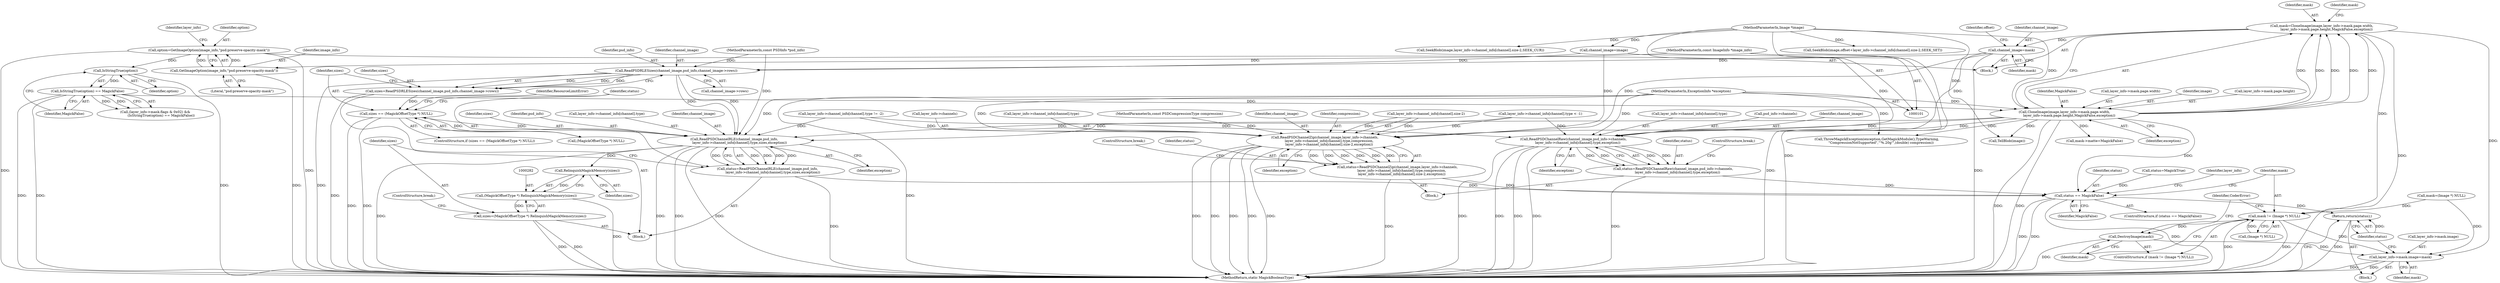 digraph "1_ImageMagick_7f2dc7a1afc067d0c89f12c82bcdec0445fb1b94@pointer" {
"1000187" [label="(Call,mask=CloneImage(image,layer_info->mask.page.width,\n         layer_info->mask.page.height,MagickFalse,exception))"];
"1000189" [label="(Call,CloneImage(image,layer_info->mask.page.width,\n         layer_info->mask.page.height,MagickFalse,exception))"];
"1000102" [label="(MethodParameterIn,Image *image)"];
"1000168" [label="(Call,IsStringTrue(option) == MagickFalse)"];
"1000169" [label="(Call,IsStringTrue(option))"];
"1000135" [label="(Call,option=GetImageOption(image_info,\"psd:preserve-opacity-mask\"))"];
"1000137" [label="(Call,GetImageOption(image_info,\"psd:preserve-opacity-mask\"))"];
"1000103" [label="(MethodParameterIn,const ImageInfo *image_info)"];
"1000108" [label="(MethodParameterIn,ExceptionInfo *exception)"];
"1000212" [label="(Call,channel_image=mask)"];
"1000228" [label="(Call,ReadPSDChannelRaw(channel_image,psd_info->channels,\n        layer_info->channel_info[channel].type,exception))"];
"1000226" [label="(Call,status=ReadPSDChannelRaw(channel_image,psd_info->channels,\n        layer_info->channel_info[channel].type,exception))"];
"1000342" [label="(Call,status == MagickFalse)"];
"1000367" [label="(Return,return(status);)"];
"1000247" [label="(Call,ReadPSDRLESizes(channel_image,psd_info,channel_image->rows))"];
"1000245" [label="(Call,sizes=ReadPSDRLESizes(channel_image,psd_info,channel_image->rows))"];
"1000254" [label="(Call,sizes == (MagickOffsetType *) NULL)"];
"1000267" [label="(Call,ReadPSDChannelRLE(channel_image,psd_info,\n          layer_info->channel_info[channel].type,sizes,exception))"];
"1000265" [label="(Call,status=ReadPSDChannelRLE(channel_image,psd_info,\n          layer_info->channel_info[channel].type,sizes,exception))"];
"1000283" [label="(Call,RelinquishMagickMemory(sizes))"];
"1000281" [label="(Call,(MagickOffsetType *) RelinquishMagickMemory(sizes))"];
"1000279" [label="(Call,sizes=(MagickOffsetType *) RelinquishMagickMemory(sizes))"];
"1000290" [label="(Call,ReadPSDChannelZip(channel_image,layer_info->channels,\n        layer_info->channel_info[channel].type,compression,\n        layer_info->channel_info[channel].size-2,exception))"];
"1000288" [label="(Call,status=ReadPSDChannelZip(channel_image,layer_info->channels,\n        layer_info->channel_info[channel].type,compression,\n        layer_info->channel_info[channel].size-2,exception))"];
"1000347" [label="(Call,mask != (Image *) NULL)"];
"1000352" [label="(Call,DestroyImage(mask))"];
"1000360" [label="(Call,layer_info->mask.image=mask)"];
"1000205" [label="(Identifier,MagickFalse)"];
"1000142" [label="(Call,layer_info->channel_info[channel].type != -2)"];
"1000227" [label="(Identifier,status)"];
"1000217" [label="(Call,TellBlob(image))"];
"1000369" [label="(MethodReturn,static MagickBooleanType)"];
"1000169" [label="(Call,IsStringTrue(option))"];
"1000346" [label="(ControlStructure,if (mask != (Image *) NULL))"];
"1000108" [label="(MethodParameterIn,ExceptionInfo *exception)"];
"1000317" [label="(Call,ThrowMagickException(exception,GetMagickModule(),TypeWarning,\n        \"CompressionNotSupported\",\"'%.20g'\",(double) compression))"];
"1000284" [label="(Identifier,sizes)"];
"1000240" [label="(Identifier,exception)"];
"1000219" [label="(Call,status=MagickTrue)"];
"1000281" [label="(Call,(MagickOffsetType *) RelinquishMagickMemory(sizes))"];
"1000295" [label="(Call,layer_info->channel_info[channel].type)"];
"1000107" [label="(MethodParameterIn,const PSDCompressionType compression)"];
"1000290" [label="(Call,ReadPSDChannelZip(channel_image,layer_info->channels,\n        layer_info->channel_info[channel].type,compression,\n        layer_info->channel_info[channel].size-2,exception))"];
"1000363" [label="(Identifier,layer_info)"];
"1000248" [label="(Identifier,channel_image)"];
"1000207" [label="(Call,mask->matte=MagickFalse)"];
"1000291" [label="(Identifier,channel_image)"];
"1000114" [label="(Call,channel_image=image)"];
"1000191" [label="(Call,layer_info->mask.page.width)"];
"1000103" [label="(MethodParameterIn,const ImageInfo *image_info)"];
"1000368" [label="(Identifier,status)"];
"1000190" [label="(Identifier,image)"];
"1000254" [label="(Call,sizes == (MagickOffsetType *) NULL)"];
"1000253" [label="(ControlStructure,if (sizes == (MagickOffsetType *) NULL))"];
"1000361" [label="(Call,layer_info->mask.image)"];
"1000367" [label="(Return,return(status);)"];
"1000342" [label="(Call,status == MagickFalse)"];
"1000139" [label="(Literal,\"psd:preserve-opacity-mask\")"];
"1000171" [label="(Identifier,MagickFalse)"];
"1000366" [label="(Identifier,mask)"];
"1000353" [label="(Identifier,mask)"];
"1000187" [label="(Call,mask=CloneImage(image,layer_info->mask.page.width,\n         layer_info->mask.page.height,MagickFalse,exception))"];
"1000267" [label="(Call,ReadPSDChannelRLE(channel_image,psd_info,\n          layer_info->channel_info[channel].type,sizes,exception))"];
"1000348" [label="(Identifier,mask)"];
"1000285" [label="(ControlStructure,break;)"];
"1000288" [label="(Call,status=ReadPSDChannelZip(channel_image,layer_info->channels,\n        layer_info->channel_info[channel].type,compression,\n        layer_info->channel_info[channel].size-2,exception))"];
"1000104" [label="(MethodParameterIn,const PSDInfo *psd_info)"];
"1000250" [label="(Call,channel_image->rows)"];
"1000160" [label="(Call,(layer_info->mask.flags & 0x02) &&\n           (IsStringTrue(option) == MagickFalse))"];
"1000352" [label="(Call,DestroyImage(mask))"];
"1000341" [label="(ControlStructure,if (status == MagickFalse))"];
"1000146" [label="(Identifier,layer_info)"];
"1000255" [label="(Identifier,sizes)"];
"1000102" [label="(MethodParameterIn,Image *image)"];
"1000188" [label="(Identifier,mask)"];
"1000344" [label="(Identifier,MagickFalse)"];
"1000168" [label="(Call,IsStringTrue(option) == MagickFalse)"];
"1000268" [label="(Identifier,channel_image)"];
"1000280" [label="(Identifier,sizes)"];
"1000249" [label="(Identifier,psd_info)"];
"1000327" [label="(Call,SeekBlob(image,offset+layer_info->channel_info[channel].size-2,SEEK_SET))"];
"1000226" [label="(Call,status=ReadPSDChannelRaw(channel_image,psd_info->channels,\n        layer_info->channel_info[channel].type,exception))"];
"1000170" [label="(Identifier,option)"];
"1000206" [label="(Identifier,exception)"];
"1000233" [label="(Call,layer_info->channel_info[channel].type)"];
"1000277" [label="(Identifier,sizes)"];
"1000241" [label="(ControlStructure,break;)"];
"1000209" [label="(Identifier,mask)"];
"1000265" [label="(Call,status=ReadPSDChannelRLE(channel_image,psd_info,\n          layer_info->channel_info[channel].type,sizes,exception))"];
"1000243" [label="(Block,)"];
"1000137" [label="(Call,GetImageOption(image_info,\"psd:preserve-opacity-mask\"))"];
"1000173" [label="(Call,SeekBlob(image,layer_info->channel_info[channel].size-2,SEEK_CUR))"];
"1000198" [label="(Call,layer_info->mask.page.height)"];
"1000343" [label="(Identifier,status)"];
"1000230" [label="(Call,psd_info->channels)"];
"1000347" [label="(Call,mask != (Image *) NULL)"];
"1000349" [label="(Call,(Image *) NULL)"];
"1000214" [label="(Identifier,mask)"];
"1000279" [label="(Call,sizes=(MagickOffsetType *) RelinquishMagickMemory(sizes))"];
"1000312" [label="(Identifier,exception)"];
"1000135" [label="(Call,option=GetImageOption(image_info,\"psd:preserve-opacity-mask\"))"];
"1000189" [label="(Call,CloneImage(image,layer_info->mask.page.width,\n         layer_info->mask.page.height,MagickFalse,exception))"];
"1000260" [label="(Identifier,ResourceLimitError)"];
"1000269" [label="(Identifier,psd_info)"];
"1000228" [label="(Call,ReadPSDChannelRaw(channel_image,psd_info->channels,\n        layer_info->channel_info[channel].type,exception))"];
"1000246" [label="(Identifier,sizes)"];
"1000138" [label="(Identifier,image_info)"];
"1000245" [label="(Call,sizes=ReadPSDRLESizes(channel_image,psd_info,channel_image->rows))"];
"1000117" [label="(Call,mask=(Image *) NULL)"];
"1000229" [label="(Identifier,channel_image)"];
"1000256" [label="(Call,(MagickOffsetType *) NULL)"];
"1000109" [label="(Block,)"];
"1000278" [label="(Identifier,exception)"];
"1000216" [label="(Identifier,offset)"];
"1000302" [label="(Identifier,compression)"];
"1000224" [label="(Block,)"];
"1000360" [label="(Call,layer_info->mask.image=mask)"];
"1000270" [label="(Call,layer_info->channel_info[channel].type)"];
"1000355" [label="(Identifier,CoderError)"];
"1000213" [label="(Identifier,channel_image)"];
"1000313" [label="(ControlStructure,break;)"];
"1000289" [label="(Identifier,status)"];
"1000212" [label="(Call,channel_image=mask)"];
"1000292" [label="(Call,layer_info->channels)"];
"1000303" [label="(Call,layer_info->channel_info[channel].size-2)"];
"1000247" [label="(Call,ReadPSDRLESizes(channel_image,psd_info,channel_image->rows))"];
"1000266" [label="(Identifier,status)"];
"1000283" [label="(Call,RelinquishMagickMemory(sizes))"];
"1000123" [label="(Call,layer_info->channel_info[channel].type < -1)"];
"1000133" [label="(Block,)"];
"1000136" [label="(Identifier,option)"];
"1000187" -> "1000133"  [label="AST: "];
"1000187" -> "1000189"  [label="CFG: "];
"1000188" -> "1000187"  [label="AST: "];
"1000189" -> "1000187"  [label="AST: "];
"1000209" -> "1000187"  [label="CFG: "];
"1000187" -> "1000369"  [label="DDG: "];
"1000189" -> "1000187"  [label="DDG: "];
"1000189" -> "1000187"  [label="DDG: "];
"1000189" -> "1000187"  [label="DDG: "];
"1000189" -> "1000187"  [label="DDG: "];
"1000189" -> "1000187"  [label="DDG: "];
"1000187" -> "1000212"  [label="DDG: "];
"1000187" -> "1000347"  [label="DDG: "];
"1000187" -> "1000360"  [label="DDG: "];
"1000189" -> "1000206"  [label="CFG: "];
"1000190" -> "1000189"  [label="AST: "];
"1000191" -> "1000189"  [label="AST: "];
"1000198" -> "1000189"  [label="AST: "];
"1000205" -> "1000189"  [label="AST: "];
"1000206" -> "1000189"  [label="AST: "];
"1000189" -> "1000369"  [label="DDG: "];
"1000189" -> "1000369"  [label="DDG: "];
"1000102" -> "1000189"  [label="DDG: "];
"1000168" -> "1000189"  [label="DDG: "];
"1000108" -> "1000189"  [label="DDG: "];
"1000189" -> "1000207"  [label="DDG: "];
"1000189" -> "1000217"  [label="DDG: "];
"1000189" -> "1000228"  [label="DDG: "];
"1000189" -> "1000267"  [label="DDG: "];
"1000189" -> "1000290"  [label="DDG: "];
"1000189" -> "1000317"  [label="DDG: "];
"1000189" -> "1000342"  [label="DDG: "];
"1000102" -> "1000101"  [label="AST: "];
"1000102" -> "1000369"  [label="DDG: "];
"1000102" -> "1000114"  [label="DDG: "];
"1000102" -> "1000173"  [label="DDG: "];
"1000102" -> "1000217"  [label="DDG: "];
"1000102" -> "1000327"  [label="DDG: "];
"1000168" -> "1000160"  [label="AST: "];
"1000168" -> "1000171"  [label="CFG: "];
"1000169" -> "1000168"  [label="AST: "];
"1000171" -> "1000168"  [label="AST: "];
"1000160" -> "1000168"  [label="CFG: "];
"1000168" -> "1000369"  [label="DDG: "];
"1000168" -> "1000369"  [label="DDG: "];
"1000168" -> "1000160"  [label="DDG: "];
"1000168" -> "1000160"  [label="DDG: "];
"1000169" -> "1000168"  [label="DDG: "];
"1000169" -> "1000170"  [label="CFG: "];
"1000170" -> "1000169"  [label="AST: "];
"1000171" -> "1000169"  [label="CFG: "];
"1000169" -> "1000369"  [label="DDG: "];
"1000135" -> "1000169"  [label="DDG: "];
"1000135" -> "1000133"  [label="AST: "];
"1000135" -> "1000137"  [label="CFG: "];
"1000136" -> "1000135"  [label="AST: "];
"1000137" -> "1000135"  [label="AST: "];
"1000146" -> "1000135"  [label="CFG: "];
"1000135" -> "1000369"  [label="DDG: "];
"1000135" -> "1000369"  [label="DDG: "];
"1000137" -> "1000135"  [label="DDG: "];
"1000137" -> "1000135"  [label="DDG: "];
"1000137" -> "1000139"  [label="CFG: "];
"1000138" -> "1000137"  [label="AST: "];
"1000139" -> "1000137"  [label="AST: "];
"1000137" -> "1000369"  [label="DDG: "];
"1000103" -> "1000137"  [label="DDG: "];
"1000103" -> "1000101"  [label="AST: "];
"1000103" -> "1000369"  [label="DDG: "];
"1000108" -> "1000101"  [label="AST: "];
"1000108" -> "1000369"  [label="DDG: "];
"1000108" -> "1000228"  [label="DDG: "];
"1000108" -> "1000267"  [label="DDG: "];
"1000108" -> "1000290"  [label="DDG: "];
"1000108" -> "1000317"  [label="DDG: "];
"1000212" -> "1000133"  [label="AST: "];
"1000212" -> "1000214"  [label="CFG: "];
"1000213" -> "1000212"  [label="AST: "];
"1000214" -> "1000212"  [label="AST: "];
"1000216" -> "1000212"  [label="CFG: "];
"1000212" -> "1000369"  [label="DDG: "];
"1000212" -> "1000228"  [label="DDG: "];
"1000212" -> "1000247"  [label="DDG: "];
"1000212" -> "1000290"  [label="DDG: "];
"1000228" -> "1000226"  [label="AST: "];
"1000228" -> "1000240"  [label="CFG: "];
"1000229" -> "1000228"  [label="AST: "];
"1000230" -> "1000228"  [label="AST: "];
"1000233" -> "1000228"  [label="AST: "];
"1000240" -> "1000228"  [label="AST: "];
"1000226" -> "1000228"  [label="CFG: "];
"1000228" -> "1000369"  [label="DDG: "];
"1000228" -> "1000369"  [label="DDG: "];
"1000228" -> "1000369"  [label="DDG: "];
"1000228" -> "1000369"  [label="DDG: "];
"1000228" -> "1000226"  [label="DDG: "];
"1000228" -> "1000226"  [label="DDG: "];
"1000228" -> "1000226"  [label="DDG: "];
"1000228" -> "1000226"  [label="DDG: "];
"1000114" -> "1000228"  [label="DDG: "];
"1000142" -> "1000228"  [label="DDG: "];
"1000123" -> "1000228"  [label="DDG: "];
"1000226" -> "1000224"  [label="AST: "];
"1000227" -> "1000226"  [label="AST: "];
"1000241" -> "1000226"  [label="CFG: "];
"1000226" -> "1000369"  [label="DDG: "];
"1000226" -> "1000342"  [label="DDG: "];
"1000342" -> "1000341"  [label="AST: "];
"1000342" -> "1000344"  [label="CFG: "];
"1000343" -> "1000342"  [label="AST: "];
"1000344" -> "1000342"  [label="AST: "];
"1000348" -> "1000342"  [label="CFG: "];
"1000363" -> "1000342"  [label="CFG: "];
"1000342" -> "1000369"  [label="DDG: "];
"1000342" -> "1000369"  [label="DDG: "];
"1000342" -> "1000369"  [label="DDG: "];
"1000288" -> "1000342"  [label="DDG: "];
"1000265" -> "1000342"  [label="DDG: "];
"1000219" -> "1000342"  [label="DDG: "];
"1000342" -> "1000367"  [label="DDG: "];
"1000367" -> "1000109"  [label="AST: "];
"1000367" -> "1000368"  [label="CFG: "];
"1000368" -> "1000367"  [label="AST: "];
"1000369" -> "1000367"  [label="CFG: "];
"1000367" -> "1000369"  [label="DDG: "];
"1000368" -> "1000367"  [label="DDG: "];
"1000247" -> "1000245"  [label="AST: "];
"1000247" -> "1000250"  [label="CFG: "];
"1000248" -> "1000247"  [label="AST: "];
"1000249" -> "1000247"  [label="AST: "];
"1000250" -> "1000247"  [label="AST: "];
"1000245" -> "1000247"  [label="CFG: "];
"1000247" -> "1000369"  [label="DDG: "];
"1000247" -> "1000245"  [label="DDG: "];
"1000247" -> "1000245"  [label="DDG: "];
"1000247" -> "1000245"  [label="DDG: "];
"1000114" -> "1000247"  [label="DDG: "];
"1000104" -> "1000247"  [label="DDG: "];
"1000247" -> "1000267"  [label="DDG: "];
"1000247" -> "1000267"  [label="DDG: "];
"1000245" -> "1000243"  [label="AST: "];
"1000246" -> "1000245"  [label="AST: "];
"1000255" -> "1000245"  [label="CFG: "];
"1000245" -> "1000369"  [label="DDG: "];
"1000245" -> "1000254"  [label="DDG: "];
"1000254" -> "1000253"  [label="AST: "];
"1000254" -> "1000256"  [label="CFG: "];
"1000255" -> "1000254"  [label="AST: "];
"1000256" -> "1000254"  [label="AST: "];
"1000260" -> "1000254"  [label="CFG: "];
"1000266" -> "1000254"  [label="CFG: "];
"1000254" -> "1000369"  [label="DDG: "];
"1000254" -> "1000369"  [label="DDG: "];
"1000256" -> "1000254"  [label="DDG: "];
"1000254" -> "1000267"  [label="DDG: "];
"1000267" -> "1000265"  [label="AST: "];
"1000267" -> "1000278"  [label="CFG: "];
"1000268" -> "1000267"  [label="AST: "];
"1000269" -> "1000267"  [label="AST: "];
"1000270" -> "1000267"  [label="AST: "];
"1000277" -> "1000267"  [label="AST: "];
"1000278" -> "1000267"  [label="AST: "];
"1000265" -> "1000267"  [label="CFG: "];
"1000267" -> "1000369"  [label="DDG: "];
"1000267" -> "1000369"  [label="DDG: "];
"1000267" -> "1000369"  [label="DDG: "];
"1000267" -> "1000369"  [label="DDG: "];
"1000267" -> "1000265"  [label="DDG: "];
"1000267" -> "1000265"  [label="DDG: "];
"1000267" -> "1000265"  [label="DDG: "];
"1000267" -> "1000265"  [label="DDG: "];
"1000267" -> "1000265"  [label="DDG: "];
"1000104" -> "1000267"  [label="DDG: "];
"1000142" -> "1000267"  [label="DDG: "];
"1000123" -> "1000267"  [label="DDG: "];
"1000267" -> "1000283"  [label="DDG: "];
"1000265" -> "1000243"  [label="AST: "];
"1000266" -> "1000265"  [label="AST: "];
"1000280" -> "1000265"  [label="CFG: "];
"1000265" -> "1000369"  [label="DDG: "];
"1000283" -> "1000281"  [label="AST: "];
"1000283" -> "1000284"  [label="CFG: "];
"1000284" -> "1000283"  [label="AST: "];
"1000281" -> "1000283"  [label="CFG: "];
"1000283" -> "1000281"  [label="DDG: "];
"1000281" -> "1000279"  [label="AST: "];
"1000282" -> "1000281"  [label="AST: "];
"1000279" -> "1000281"  [label="CFG: "];
"1000281" -> "1000369"  [label="DDG: "];
"1000281" -> "1000279"  [label="DDG: "];
"1000279" -> "1000243"  [label="AST: "];
"1000280" -> "1000279"  [label="AST: "];
"1000285" -> "1000279"  [label="CFG: "];
"1000279" -> "1000369"  [label="DDG: "];
"1000279" -> "1000369"  [label="DDG: "];
"1000290" -> "1000288"  [label="AST: "];
"1000290" -> "1000312"  [label="CFG: "];
"1000291" -> "1000290"  [label="AST: "];
"1000292" -> "1000290"  [label="AST: "];
"1000295" -> "1000290"  [label="AST: "];
"1000302" -> "1000290"  [label="AST: "];
"1000303" -> "1000290"  [label="AST: "];
"1000312" -> "1000290"  [label="AST: "];
"1000288" -> "1000290"  [label="CFG: "];
"1000290" -> "1000369"  [label="DDG: "];
"1000290" -> "1000369"  [label="DDG: "];
"1000290" -> "1000369"  [label="DDG: "];
"1000290" -> "1000369"  [label="DDG: "];
"1000290" -> "1000369"  [label="DDG: "];
"1000290" -> "1000288"  [label="DDG: "];
"1000290" -> "1000288"  [label="DDG: "];
"1000290" -> "1000288"  [label="DDG: "];
"1000290" -> "1000288"  [label="DDG: "];
"1000290" -> "1000288"  [label="DDG: "];
"1000290" -> "1000288"  [label="DDG: "];
"1000114" -> "1000290"  [label="DDG: "];
"1000142" -> "1000290"  [label="DDG: "];
"1000123" -> "1000290"  [label="DDG: "];
"1000107" -> "1000290"  [label="DDG: "];
"1000303" -> "1000290"  [label="DDG: "];
"1000303" -> "1000290"  [label="DDG: "];
"1000288" -> "1000224"  [label="AST: "];
"1000289" -> "1000288"  [label="AST: "];
"1000313" -> "1000288"  [label="CFG: "];
"1000288" -> "1000369"  [label="DDG: "];
"1000347" -> "1000346"  [label="AST: "];
"1000347" -> "1000349"  [label="CFG: "];
"1000348" -> "1000347"  [label="AST: "];
"1000349" -> "1000347"  [label="AST: "];
"1000353" -> "1000347"  [label="CFG: "];
"1000355" -> "1000347"  [label="CFG: "];
"1000347" -> "1000369"  [label="DDG: "];
"1000347" -> "1000369"  [label="DDG: "];
"1000117" -> "1000347"  [label="DDG: "];
"1000349" -> "1000347"  [label="DDG: "];
"1000347" -> "1000352"  [label="DDG: "];
"1000347" -> "1000360"  [label="DDG: "];
"1000352" -> "1000346"  [label="AST: "];
"1000352" -> "1000353"  [label="CFG: "];
"1000353" -> "1000352"  [label="AST: "];
"1000355" -> "1000352"  [label="CFG: "];
"1000352" -> "1000369"  [label="DDG: "];
"1000352" -> "1000360"  [label="DDG: "];
"1000360" -> "1000109"  [label="AST: "];
"1000360" -> "1000366"  [label="CFG: "];
"1000361" -> "1000360"  [label="AST: "];
"1000366" -> "1000360"  [label="AST: "];
"1000368" -> "1000360"  [label="CFG: "];
"1000360" -> "1000369"  [label="DDG: "];
"1000360" -> "1000369"  [label="DDG: "];
"1000117" -> "1000360"  [label="DDG: "];
}
